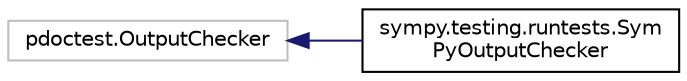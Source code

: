 digraph "Graphical Class Hierarchy"
{
 // LATEX_PDF_SIZE
  edge [fontname="Helvetica",fontsize="10",labelfontname="Helvetica",labelfontsize="10"];
  node [fontname="Helvetica",fontsize="10",shape=record];
  rankdir="LR";
  Node10188 [label="pdoctest.OutputChecker",height=0.2,width=0.4,color="grey75", fillcolor="white", style="filled",tooltip=" "];
  Node10188 -> Node0 [dir="back",color="midnightblue",fontsize="10",style="solid",fontname="Helvetica"];
  Node0 [label="sympy.testing.runtests.Sym\lPyOutputChecker",height=0.2,width=0.4,color="black", fillcolor="white", style="filled",URL="$classsympy_1_1testing_1_1runtests_1_1SymPyOutputChecker.html",tooltip=" "];
}

